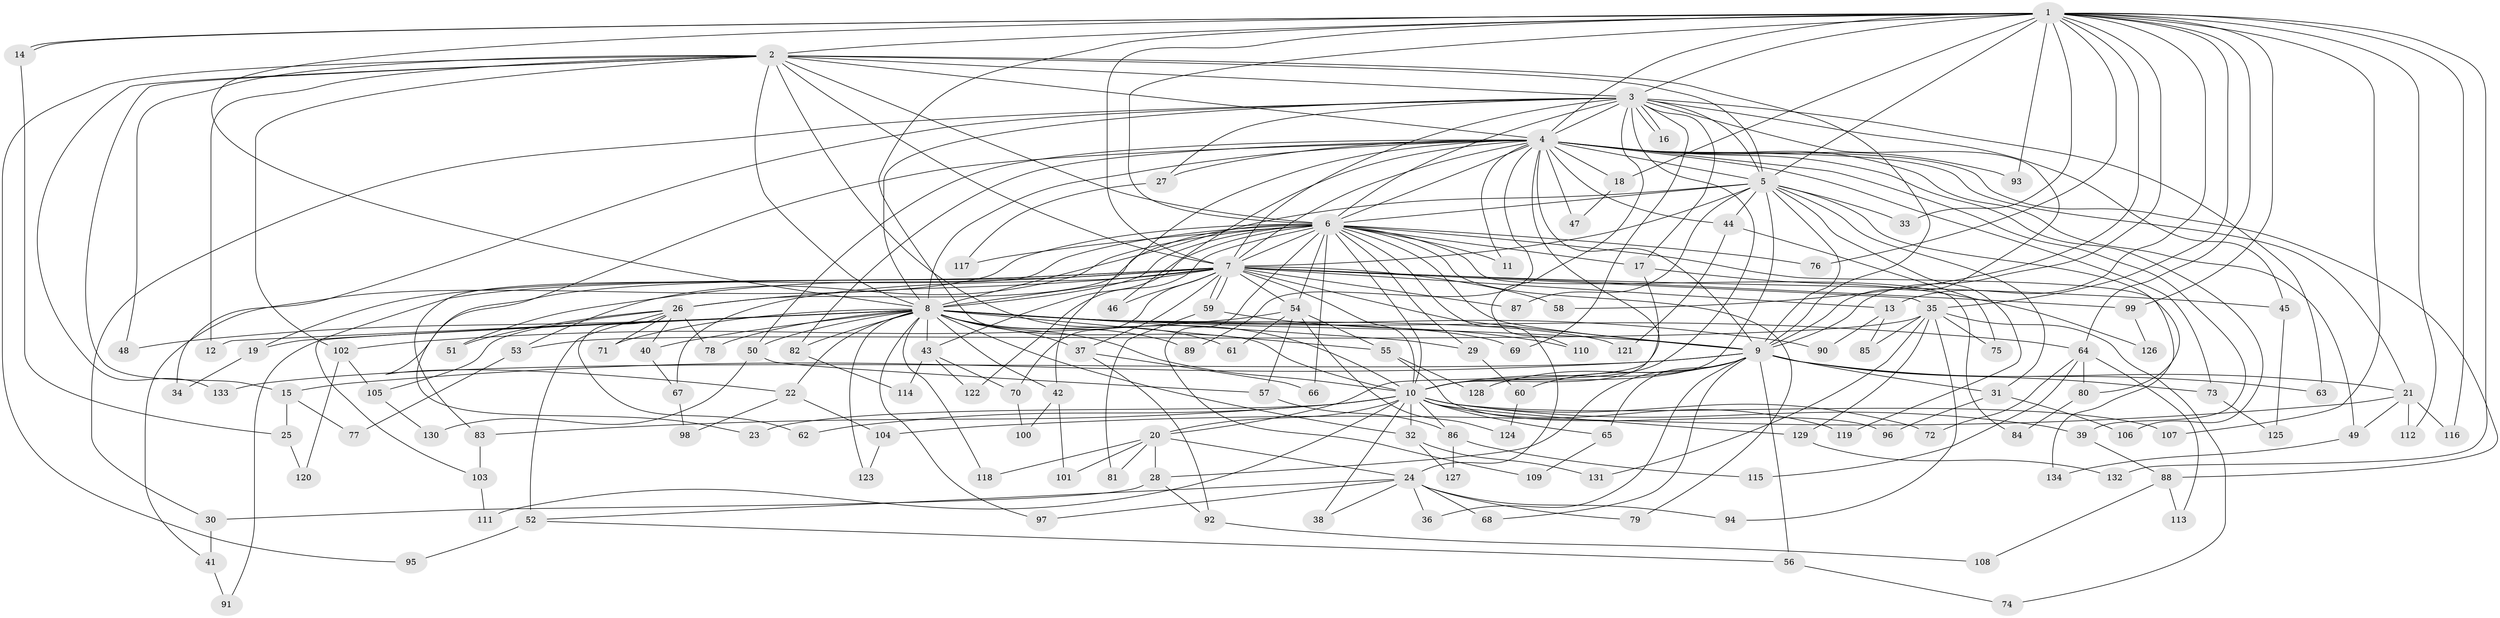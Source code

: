 // Generated by graph-tools (version 1.1) at 2025/25/03/09/25 03:25:43]
// undirected, 134 vertices, 293 edges
graph export_dot {
graph [start="1"]
  node [color=gray90,style=filled];
  1;
  2;
  3;
  4;
  5;
  6;
  7;
  8;
  9;
  10;
  11;
  12;
  13;
  14;
  15;
  16;
  17;
  18;
  19;
  20;
  21;
  22;
  23;
  24;
  25;
  26;
  27;
  28;
  29;
  30;
  31;
  32;
  33;
  34;
  35;
  36;
  37;
  38;
  39;
  40;
  41;
  42;
  43;
  44;
  45;
  46;
  47;
  48;
  49;
  50;
  51;
  52;
  53;
  54;
  55;
  56;
  57;
  58;
  59;
  60;
  61;
  62;
  63;
  64;
  65;
  66;
  67;
  68;
  69;
  70;
  71;
  72;
  73;
  74;
  75;
  76;
  77;
  78;
  79;
  80;
  81;
  82;
  83;
  84;
  85;
  86;
  87;
  88;
  89;
  90;
  91;
  92;
  93;
  94;
  95;
  96;
  97;
  98;
  99;
  100;
  101;
  102;
  103;
  104;
  105;
  106;
  107;
  108;
  109;
  110;
  111;
  112;
  113;
  114;
  115;
  116;
  117;
  118;
  119;
  120;
  121;
  122;
  123;
  124;
  125;
  126;
  127;
  128;
  129;
  130;
  131;
  132;
  133;
  134;
  1 -- 2;
  1 -- 3;
  1 -- 4;
  1 -- 5;
  1 -- 6;
  1 -- 7;
  1 -- 8;
  1 -- 9;
  1 -- 10;
  1 -- 13;
  1 -- 14;
  1 -- 14;
  1 -- 18;
  1 -- 33;
  1 -- 35;
  1 -- 58;
  1 -- 64;
  1 -- 76;
  1 -- 93;
  1 -- 99;
  1 -- 107;
  1 -- 112;
  1 -- 116;
  1 -- 132;
  2 -- 3;
  2 -- 4;
  2 -- 5;
  2 -- 6;
  2 -- 7;
  2 -- 8;
  2 -- 9;
  2 -- 10;
  2 -- 12;
  2 -- 15;
  2 -- 48;
  2 -- 95;
  2 -- 102;
  2 -- 133;
  3 -- 4;
  3 -- 5;
  3 -- 6;
  3 -- 7;
  3 -- 8;
  3 -- 9;
  3 -- 10;
  3 -- 16;
  3 -- 16;
  3 -- 17;
  3 -- 27;
  3 -- 30;
  3 -- 34;
  3 -- 45;
  3 -- 63;
  3 -- 69;
  3 -- 110;
  4 -- 5;
  4 -- 6;
  4 -- 7;
  4 -- 8;
  4 -- 9;
  4 -- 10;
  4 -- 11;
  4 -- 18;
  4 -- 21;
  4 -- 22;
  4 -- 27;
  4 -- 39;
  4 -- 42;
  4 -- 44;
  4 -- 46;
  4 -- 47;
  4 -- 49;
  4 -- 50;
  4 -- 73;
  4 -- 82;
  4 -- 88;
  4 -- 89;
  4 -- 93;
  4 -- 106;
  5 -- 6;
  5 -- 7;
  5 -- 8;
  5 -- 9;
  5 -- 10;
  5 -- 31;
  5 -- 33;
  5 -- 44;
  5 -- 80;
  5 -- 87;
  5 -- 119;
  6 -- 7;
  6 -- 8;
  6 -- 9;
  6 -- 10;
  6 -- 11;
  6 -- 17;
  6 -- 24;
  6 -- 26;
  6 -- 29;
  6 -- 41;
  6 -- 43;
  6 -- 53;
  6 -- 54;
  6 -- 66;
  6 -- 76;
  6 -- 79;
  6 -- 83;
  6 -- 84;
  6 -- 109;
  6 -- 117;
  6 -- 122;
  6 -- 134;
  7 -- 8;
  7 -- 9;
  7 -- 10;
  7 -- 13;
  7 -- 19;
  7 -- 23;
  7 -- 26;
  7 -- 35;
  7 -- 37;
  7 -- 45;
  7 -- 46;
  7 -- 51;
  7 -- 54;
  7 -- 58;
  7 -- 59;
  7 -- 59;
  7 -- 67;
  7 -- 70;
  7 -- 87;
  7 -- 99;
  7 -- 103;
  8 -- 9;
  8 -- 10;
  8 -- 12;
  8 -- 19;
  8 -- 22;
  8 -- 29;
  8 -- 32;
  8 -- 37;
  8 -- 40;
  8 -- 42;
  8 -- 43;
  8 -- 48;
  8 -- 50;
  8 -- 55;
  8 -- 61;
  8 -- 64;
  8 -- 69;
  8 -- 71;
  8 -- 78;
  8 -- 82;
  8 -- 89;
  8 -- 90;
  8 -- 91;
  8 -- 97;
  8 -- 118;
  8 -- 121;
  8 -- 123;
  9 -- 10;
  9 -- 15;
  9 -- 21;
  9 -- 28;
  9 -- 31;
  9 -- 36;
  9 -- 56;
  9 -- 60;
  9 -- 63;
  9 -- 65;
  9 -- 68;
  9 -- 73;
  9 -- 128;
  9 -- 133;
  10 -- 20;
  10 -- 23;
  10 -- 32;
  10 -- 38;
  10 -- 39;
  10 -- 62;
  10 -- 65;
  10 -- 72;
  10 -- 83;
  10 -- 86;
  10 -- 107;
  10 -- 111;
  10 -- 119;
  10 -- 129;
  13 -- 85;
  13 -- 90;
  14 -- 25;
  15 -- 25;
  15 -- 77;
  17 -- 20;
  17 -- 126;
  18 -- 47;
  19 -- 34;
  20 -- 24;
  20 -- 28;
  20 -- 81;
  20 -- 101;
  20 -- 118;
  21 -- 49;
  21 -- 104;
  21 -- 112;
  21 -- 116;
  22 -- 98;
  22 -- 104;
  24 -- 36;
  24 -- 38;
  24 -- 52;
  24 -- 68;
  24 -- 79;
  24 -- 94;
  24 -- 97;
  25 -- 120;
  26 -- 40;
  26 -- 51;
  26 -- 52;
  26 -- 62;
  26 -- 71;
  26 -- 78;
  26 -- 105;
  27 -- 117;
  28 -- 30;
  28 -- 92;
  29 -- 60;
  30 -- 41;
  31 -- 96;
  31 -- 106;
  32 -- 127;
  32 -- 131;
  35 -- 53;
  35 -- 74;
  35 -- 75;
  35 -- 85;
  35 -- 94;
  35 -- 129;
  35 -- 131;
  37 -- 66;
  37 -- 92;
  39 -- 88;
  40 -- 67;
  41 -- 91;
  42 -- 100;
  42 -- 101;
  43 -- 70;
  43 -- 114;
  43 -- 122;
  44 -- 75;
  44 -- 121;
  45 -- 125;
  49 -- 134;
  50 -- 57;
  50 -- 130;
  52 -- 56;
  52 -- 95;
  53 -- 77;
  54 -- 55;
  54 -- 57;
  54 -- 61;
  54 -- 102;
  54 -- 124;
  55 -- 96;
  55 -- 128;
  56 -- 74;
  57 -- 86;
  59 -- 81;
  59 -- 110;
  60 -- 124;
  64 -- 72;
  64 -- 80;
  64 -- 113;
  64 -- 115;
  65 -- 109;
  67 -- 98;
  70 -- 100;
  73 -- 125;
  80 -- 84;
  82 -- 114;
  83 -- 103;
  86 -- 115;
  86 -- 127;
  88 -- 108;
  88 -- 113;
  92 -- 108;
  99 -- 126;
  102 -- 105;
  102 -- 120;
  103 -- 111;
  104 -- 123;
  105 -- 130;
  129 -- 132;
}
